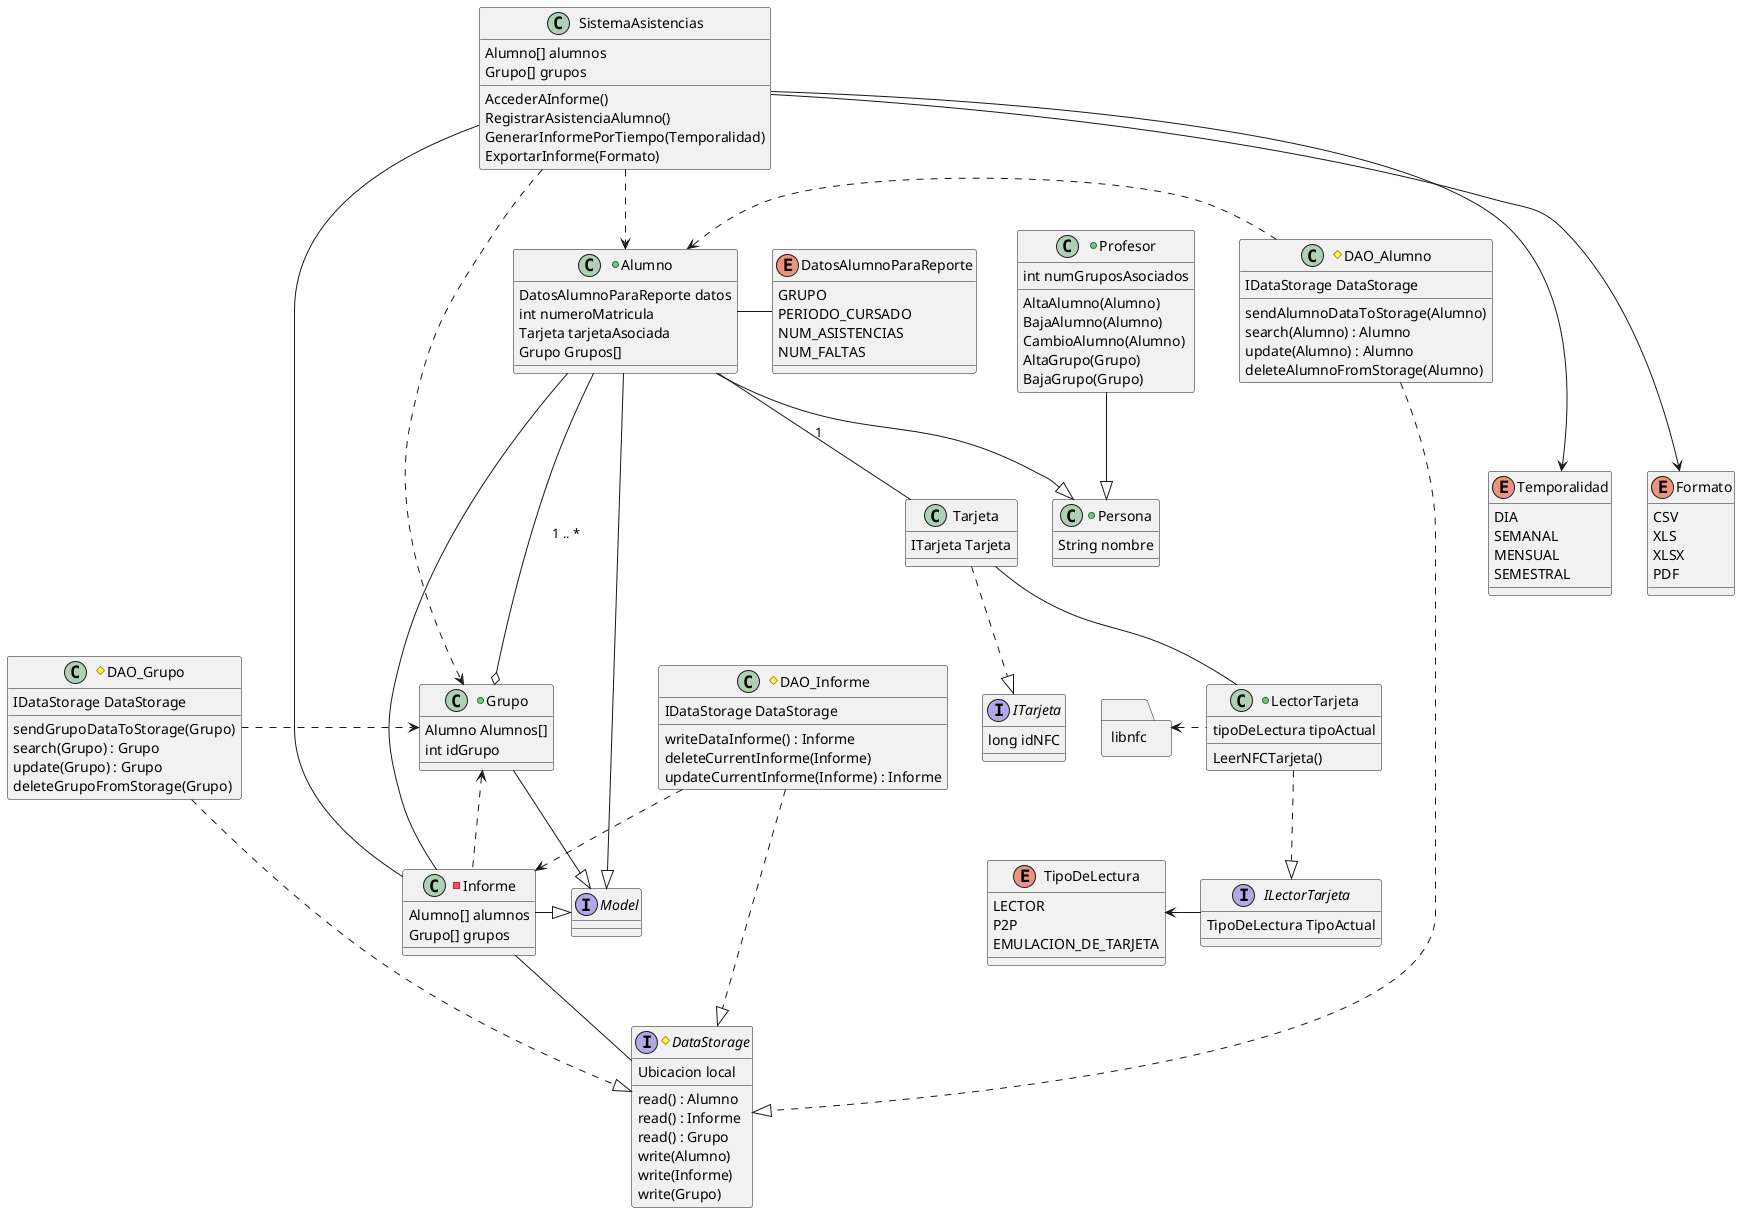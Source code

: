 @startuml
'Este archivo contiene el código necesario para generar el diagrama de clases del sistema.

'Dado que libnfc es una biblioteca ya existente, el paquete es el mejor elemento que se le ajusta.
'Para efectos prácticos basta con dejar solo el nombre de la biblioteca.
package libnfc <<folder>>{
}

'Un módulo para raspberry pi tiene estos tres modos. Los tomaremos como referencia.
enum TipoDeLectura{

LECTOR
P2P
EMULACION_DE_TARJETA

}

enum Temporalidad{
DIA
SEMANAL
MENSUAL
SEMESTRAL
}

enum Formato{
CSV
XLS
XLSX
PDF

}

enum DatosAlumnoParaReporte{

GRUPO
PERIODO_CURSADO
NUM_ASISTENCIAS
NUM_FALTAS

}

interface ILectorTarjeta{

TipoDeLectura TipoActual

}

interface ITarjeta{

long idNFC

}

interface Model{
}

#interface DataStorage{
Ubicacion local

'Toda esta interfaz es únicamente de métodos.
read() : Alumno
read() : Informe
read() : Grupo
write(Alumno)
write(Informe)
write(Grupo)

}


class Tarjeta{ 

ITarjeta Tarjeta

}

+class LectorTarjeta{

tipoDeLectura tipoActual

'Métodos.
LeerNFCTarjeta()

}

+class Persona{

String nombre

}

+class Alumno{

DatosAlumnoParaReporte datos
int numeroMatricula
Tarjeta tarjetaAsociada
Grupo Grupos[]

} 

+class Profesor{

int numGruposAsociados

'Métodos.
AltaAlumno(Alumno)
BajaAlumno(Alumno)
CambioAlumno(Alumno)
AltaGrupo(Grupo)
BajaGrupo(Grupo)

}

+class Grupo{

Alumno Alumnos[]
int idGrupo

}

class SistemaAsistencias{

Alumno[] alumnos
Grupo[] grupos

'Métodos.
AccederAInforme()
RegistrarAsistenciaAlumno()
GenerarInformePorTiempo(Temporalidad)
ExportarInforme(Formato)

}

#class DAO_Alumno{

IDataStorage DataStorage

sendAlumnoDataToStorage(Alumno)
search(Alumno) : Alumno
update(Alumno) : Alumno
deleteAlumnoFromStorage(Alumno)

}

#class DAO_Grupo{

IDataStorage DataStorage

sendGrupoDataToStorage(Grupo)
search(Grupo) : Grupo
update(Grupo) : Grupo
deleteGrupoFromStorage(Grupo)

}

#class DAO_Informe{

IDataStorage DataStorage

writeDataInforme() : Informe
deleteCurrentInforme(Informe)
updateCurrentInforme(Informe) : Informe

}

'Privado porque solo el profesor interactúa con él.
-class Informe{

Alumno[] alumnos
Grupo[] grupos


}

'Relaciones.
libnfc <. LectorTarjeta

Tarjeta -- LectorTarjeta

TipoDeLectura <- ILectorTarjeta

LectorTarjeta ..|> ILectorTarjeta
Tarjeta ..|> ITarjeta

SistemaAsistencias ---> Temporalidad
SistemaAsistencias ---> Formato

SistemaAsistencias ..> Alumno
SistemaAsistencias ..> Grupo
SistemaAsistencias -- Informe

Alumno - DatosAlumnoParaReporte
Alumno --|> Model

'Para este sistema un alumno solo puede tener una tarjeta a menos que deba hacer el reemplazo.
Alumno -- Tarjeta: 1

'Un cambio en la clase grupo afecta a la clase reporte, por eso es una dependencia.
Grupo <.. Informe

DAO_Alumno .> Alumno
DAO_Grupo .> Grupo
Alumno ---o Grupo: 1 .. *
Grupo -|> Model
DAO_Informe .> Informe
Informe -- DataStorage

'Un cambio en DataStorage cambia el funcionamiento de los DAOs. Además deben implementar a IDataStorage
DAO_Alumno ...|> DataStorage
DAO_Grupo ...|> DataStorage
DAO_Informe ...|> DataStorage

Alumno --- Informe

Profesor --|> Persona
Alumno --|> Persona

Informe -|> Model

@enduml
